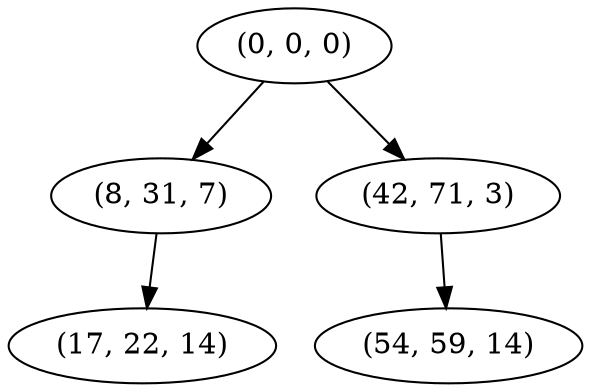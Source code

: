 digraph tree {
    "(0, 0, 0)";
    "(8, 31, 7)";
    "(17, 22, 14)";
    "(42, 71, 3)";
    "(54, 59, 14)";
    "(0, 0, 0)" -> "(8, 31, 7)";
    "(0, 0, 0)" -> "(42, 71, 3)";
    "(8, 31, 7)" -> "(17, 22, 14)";
    "(42, 71, 3)" -> "(54, 59, 14)";
}
